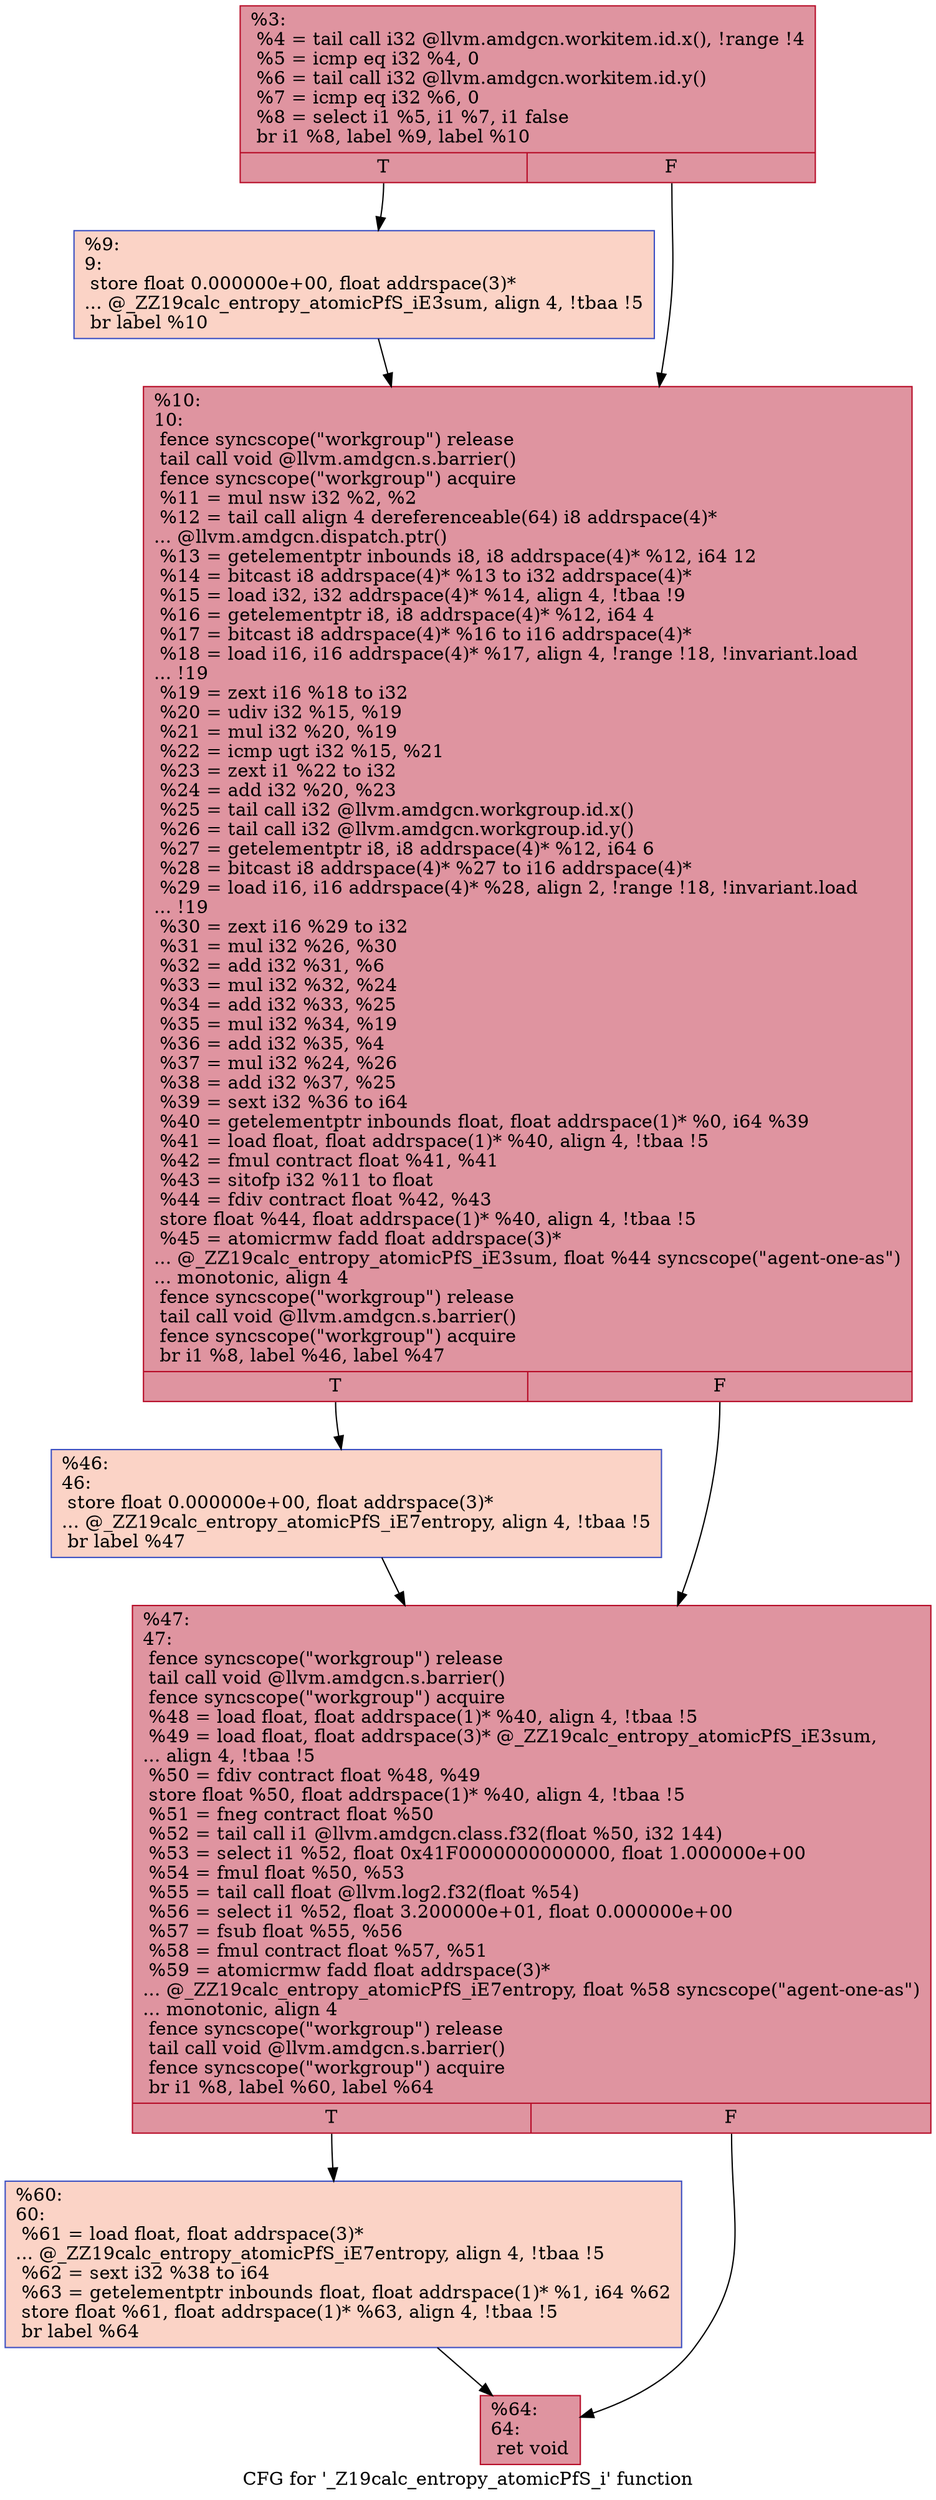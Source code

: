 digraph "CFG for '_Z19calc_entropy_atomicPfS_i' function" {
	label="CFG for '_Z19calc_entropy_atomicPfS_i' function";

	Node0x5c68700 [shape=record,color="#b70d28ff", style=filled, fillcolor="#b70d2870",label="{%3:\l  %4 = tail call i32 @llvm.amdgcn.workitem.id.x(), !range !4\l  %5 = icmp eq i32 %4, 0\l  %6 = tail call i32 @llvm.amdgcn.workitem.id.y()\l  %7 = icmp eq i32 %6, 0\l  %8 = select i1 %5, i1 %7, i1 false\l  br i1 %8, label %9, label %10\l|{<s0>T|<s1>F}}"];
	Node0x5c68700:s0 -> Node0x5c69490;
	Node0x5c68700:s1 -> Node0x5c69f70;
	Node0x5c69490 [shape=record,color="#3d50c3ff", style=filled, fillcolor="#f59c7d70",label="{%9:\l9:                                                \l  store float 0.000000e+00, float addrspace(3)*\l... @_ZZ19calc_entropy_atomicPfS_iE3sum, align 4, !tbaa !5\l  br label %10\l}"];
	Node0x5c69490 -> Node0x5c69f70;
	Node0x5c69f70 [shape=record,color="#b70d28ff", style=filled, fillcolor="#b70d2870",label="{%10:\l10:                                               \l  fence syncscope(\"workgroup\") release\l  tail call void @llvm.amdgcn.s.barrier()\l  fence syncscope(\"workgroup\") acquire\l  %11 = mul nsw i32 %2, %2\l  %12 = tail call align 4 dereferenceable(64) i8 addrspace(4)*\l... @llvm.amdgcn.dispatch.ptr()\l  %13 = getelementptr inbounds i8, i8 addrspace(4)* %12, i64 12\l  %14 = bitcast i8 addrspace(4)* %13 to i32 addrspace(4)*\l  %15 = load i32, i32 addrspace(4)* %14, align 4, !tbaa !9\l  %16 = getelementptr i8, i8 addrspace(4)* %12, i64 4\l  %17 = bitcast i8 addrspace(4)* %16 to i16 addrspace(4)*\l  %18 = load i16, i16 addrspace(4)* %17, align 4, !range !18, !invariant.load\l... !19\l  %19 = zext i16 %18 to i32\l  %20 = udiv i32 %15, %19\l  %21 = mul i32 %20, %19\l  %22 = icmp ugt i32 %15, %21\l  %23 = zext i1 %22 to i32\l  %24 = add i32 %20, %23\l  %25 = tail call i32 @llvm.amdgcn.workgroup.id.x()\l  %26 = tail call i32 @llvm.amdgcn.workgroup.id.y()\l  %27 = getelementptr i8, i8 addrspace(4)* %12, i64 6\l  %28 = bitcast i8 addrspace(4)* %27 to i16 addrspace(4)*\l  %29 = load i16, i16 addrspace(4)* %28, align 2, !range !18, !invariant.load\l... !19\l  %30 = zext i16 %29 to i32\l  %31 = mul i32 %26, %30\l  %32 = add i32 %31, %6\l  %33 = mul i32 %32, %24\l  %34 = add i32 %33, %25\l  %35 = mul i32 %34, %19\l  %36 = add i32 %35, %4\l  %37 = mul i32 %24, %26\l  %38 = add i32 %37, %25\l  %39 = sext i32 %36 to i64\l  %40 = getelementptr inbounds float, float addrspace(1)* %0, i64 %39\l  %41 = load float, float addrspace(1)* %40, align 4, !tbaa !5\l  %42 = fmul contract float %41, %41\l  %43 = sitofp i32 %11 to float\l  %44 = fdiv contract float %42, %43\l  store float %44, float addrspace(1)* %40, align 4, !tbaa !5\l  %45 = atomicrmw fadd float addrspace(3)*\l... @_ZZ19calc_entropy_atomicPfS_iE3sum, float %44 syncscope(\"agent-one-as\")\l... monotonic, align 4\l  fence syncscope(\"workgroup\") release\l  tail call void @llvm.amdgcn.s.barrier()\l  fence syncscope(\"workgroup\") acquire\l  br i1 %8, label %46, label %47\l|{<s0>T|<s1>F}}"];
	Node0x5c69f70:s0 -> Node0x5c6e2b0;
	Node0x5c69f70:s1 -> Node0x5c6e300;
	Node0x5c6e2b0 [shape=record,color="#3d50c3ff", style=filled, fillcolor="#f59c7d70",label="{%46:\l46:                                               \l  store float 0.000000e+00, float addrspace(3)*\l... @_ZZ19calc_entropy_atomicPfS_iE7entropy, align 4, !tbaa !5\l  br label %47\l}"];
	Node0x5c6e2b0 -> Node0x5c6e300;
	Node0x5c6e300 [shape=record,color="#b70d28ff", style=filled, fillcolor="#b70d2870",label="{%47:\l47:                                               \l  fence syncscope(\"workgroup\") release\l  tail call void @llvm.amdgcn.s.barrier()\l  fence syncscope(\"workgroup\") acquire\l  %48 = load float, float addrspace(1)* %40, align 4, !tbaa !5\l  %49 = load float, float addrspace(3)* @_ZZ19calc_entropy_atomicPfS_iE3sum,\l... align 4, !tbaa !5\l  %50 = fdiv contract float %48, %49\l  store float %50, float addrspace(1)* %40, align 4, !tbaa !5\l  %51 = fneg contract float %50\l  %52 = tail call i1 @llvm.amdgcn.class.f32(float %50, i32 144)\l  %53 = select i1 %52, float 0x41F0000000000000, float 1.000000e+00\l  %54 = fmul float %50, %53\l  %55 = tail call float @llvm.log2.f32(float %54)\l  %56 = select i1 %52, float 3.200000e+01, float 0.000000e+00\l  %57 = fsub float %55, %56\l  %58 = fmul contract float %57, %51\l  %59 = atomicrmw fadd float addrspace(3)*\l... @_ZZ19calc_entropy_atomicPfS_iE7entropy, float %58 syncscope(\"agent-one-as\")\l... monotonic, align 4\l  fence syncscope(\"workgroup\") release\l  tail call void @llvm.amdgcn.s.barrier()\l  fence syncscope(\"workgroup\") acquire\l  br i1 %8, label %60, label %64\l|{<s0>T|<s1>F}}"];
	Node0x5c6e300:s0 -> Node0x5c6f380;
	Node0x5c6e300:s1 -> Node0x5c6f3d0;
	Node0x5c6f380 [shape=record,color="#3d50c3ff", style=filled, fillcolor="#f59c7d70",label="{%60:\l60:                                               \l  %61 = load float, float addrspace(3)*\l... @_ZZ19calc_entropy_atomicPfS_iE7entropy, align 4, !tbaa !5\l  %62 = sext i32 %38 to i64\l  %63 = getelementptr inbounds float, float addrspace(1)* %1, i64 %62\l  store float %61, float addrspace(1)* %63, align 4, !tbaa !5\l  br label %64\l}"];
	Node0x5c6f380 -> Node0x5c6f3d0;
	Node0x5c6f3d0 [shape=record,color="#b70d28ff", style=filled, fillcolor="#b70d2870",label="{%64:\l64:                                               \l  ret void\l}"];
}
